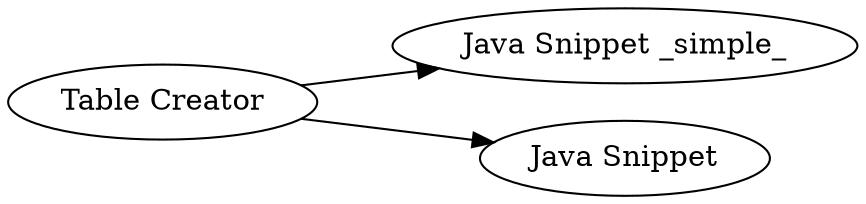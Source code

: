 digraph {
	1 [label="Table Creator"]
	2 [label="Java Snippet _simple_"]
	3 [label="Java Snippet"]
	1 -> 2
	1 -> 3
	rankdir=LR
}
